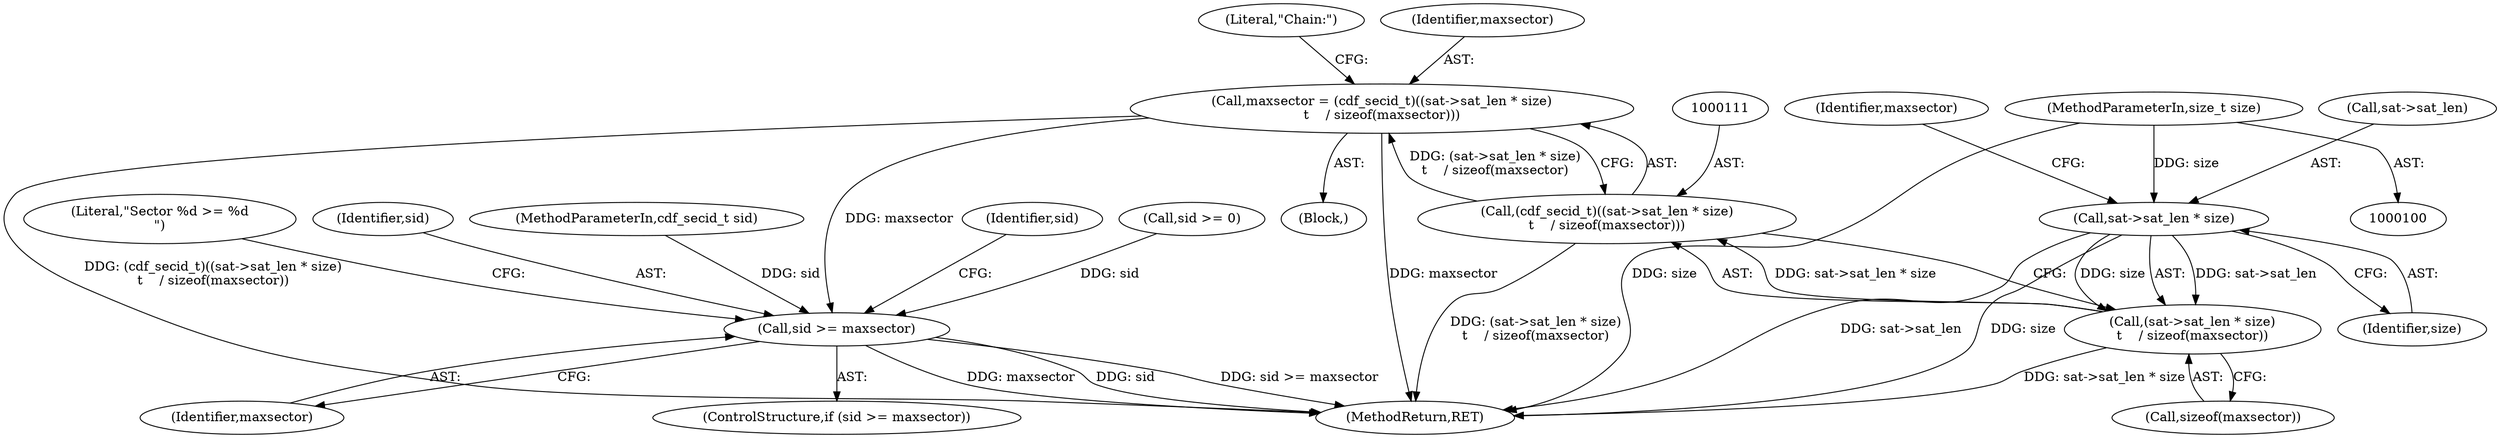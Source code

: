 digraph "0_file_40bade80cbe2af1d0b2cd0420cebd5d5905a2382@integer" {
"1000108" [label="(Call,maxsector = (cdf_secid_t)((sat->sat_len * size)\n\t    / sizeof(maxsector)))"];
"1000110" [label="(Call,(cdf_secid_t)((sat->sat_len * size)\n\t    / sizeof(maxsector)))"];
"1000112" [label="(Call,(sat->sat_len * size)\n\t    / sizeof(maxsector))"];
"1000113" [label="(Call,sat->sat_len * size)"];
"1000103" [label="(MethodParameterIn,size_t size)"];
"1000157" [label="(Call,sid >= maxsector)"];
"1000157" [label="(Call,sid >= maxsector)"];
"1000112" [label="(Call,(sat->sat_len * size)\n\t    / sizeof(maxsector))"];
"1000121" [label="(Literal,\"Chain:\")"];
"1000158" [label="(Identifier,sid)"];
"1000114" [label="(Call,sat->sat_len)"];
"1000159" [label="(Identifier,maxsector)"];
"1000109" [label="(Identifier,maxsector)"];
"1000113" [label="(Call,sat->sat_len * size)"];
"1000110" [label="(Call,(cdf_secid_t)((sat->sat_len * size)\n\t    / sizeof(maxsector)))"];
"1000102" [label="(MethodParameterIn,cdf_secid_t sid)"];
"1000117" [label="(Identifier,size)"];
"1000119" [label="(Identifier,maxsector)"];
"1000176" [label="(Identifier,sid)"];
"1000118" [label="(Call,sizeof(maxsector))"];
"1000128" [label="(Call,sid >= 0)"];
"1000108" [label="(Call,maxsector = (cdf_secid_t)((sat->sat_len * size)\n\t    / sizeof(maxsector)))"];
"1000203" [label="(MethodReturn,RET)"];
"1000104" [label="(Block,)"];
"1000163" [label="(Literal,\"Sector %d >= %d\n\")"];
"1000156" [label="(ControlStructure,if (sid >= maxsector))"];
"1000103" [label="(MethodParameterIn,size_t size)"];
"1000108" -> "1000104"  [label="AST: "];
"1000108" -> "1000110"  [label="CFG: "];
"1000109" -> "1000108"  [label="AST: "];
"1000110" -> "1000108"  [label="AST: "];
"1000121" -> "1000108"  [label="CFG: "];
"1000108" -> "1000203"  [label="DDG: (cdf_secid_t)((sat->sat_len * size)\n\t    / sizeof(maxsector))"];
"1000108" -> "1000203"  [label="DDG: maxsector"];
"1000110" -> "1000108"  [label="DDG: (sat->sat_len * size)\n\t    / sizeof(maxsector)"];
"1000108" -> "1000157"  [label="DDG: maxsector"];
"1000110" -> "1000112"  [label="CFG: "];
"1000111" -> "1000110"  [label="AST: "];
"1000112" -> "1000110"  [label="AST: "];
"1000110" -> "1000203"  [label="DDG: (sat->sat_len * size)\n\t    / sizeof(maxsector)"];
"1000112" -> "1000110"  [label="DDG: sat->sat_len * size"];
"1000112" -> "1000118"  [label="CFG: "];
"1000113" -> "1000112"  [label="AST: "];
"1000118" -> "1000112"  [label="AST: "];
"1000112" -> "1000203"  [label="DDG: sat->sat_len * size"];
"1000113" -> "1000112"  [label="DDG: sat->sat_len"];
"1000113" -> "1000112"  [label="DDG: size"];
"1000113" -> "1000117"  [label="CFG: "];
"1000114" -> "1000113"  [label="AST: "];
"1000117" -> "1000113"  [label="AST: "];
"1000119" -> "1000113"  [label="CFG: "];
"1000113" -> "1000203"  [label="DDG: sat->sat_len"];
"1000113" -> "1000203"  [label="DDG: size"];
"1000103" -> "1000113"  [label="DDG: size"];
"1000103" -> "1000100"  [label="AST: "];
"1000103" -> "1000203"  [label="DDG: size"];
"1000157" -> "1000156"  [label="AST: "];
"1000157" -> "1000159"  [label="CFG: "];
"1000158" -> "1000157"  [label="AST: "];
"1000159" -> "1000157"  [label="AST: "];
"1000163" -> "1000157"  [label="CFG: "];
"1000176" -> "1000157"  [label="CFG: "];
"1000157" -> "1000203"  [label="DDG: sid >= maxsector"];
"1000157" -> "1000203"  [label="DDG: maxsector"];
"1000157" -> "1000203"  [label="DDG: sid"];
"1000128" -> "1000157"  [label="DDG: sid"];
"1000102" -> "1000157"  [label="DDG: sid"];
}
